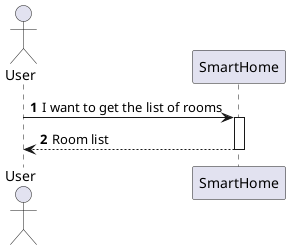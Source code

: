 @startuml
'https://plantuml.com/sequence-diagram
!pragma layout smetana

autonumber

actor "User" as User

participant "SmartHome" as SH

User -> SH : I want to get the list of rooms
activate SH


SH --> User : Room list
deactivate SH


@enduml